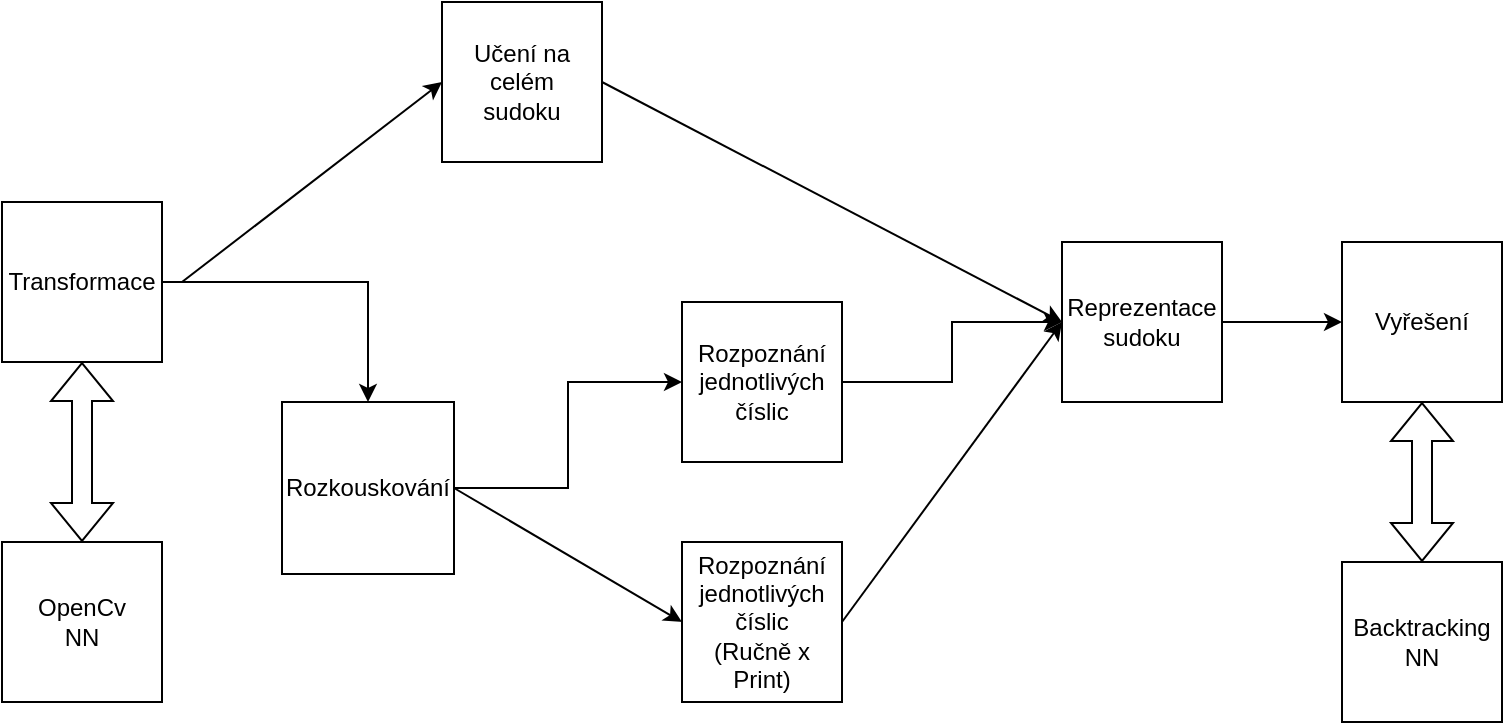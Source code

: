 <mxfile version="18.0.1" type="github"><diagram id="MibIf5_Ryms_aRNSqWzn" name="Page-1"><mxGraphModel dx="1153" dy="596" grid="0" gridSize="10" guides="1" tooltips="1" connect="1" arrows="1" fold="1" page="0" pageScale="1" pageWidth="827" pageHeight="1169" math="0" shadow="0"><root><mxCell id="0"/><mxCell id="1" parent="0"/><mxCell id="alkDGAvnIzzio48oEdzQ-3" value="" style="edgeStyle=orthogonalEdgeStyle;rounded=0;orthogonalLoop=1;jettySize=auto;html=1;" edge="1" parent="1" source="alkDGAvnIzzio48oEdzQ-1" target="alkDGAvnIzzio48oEdzQ-4"><mxGeometry relative="1" as="geometry"/></mxCell><mxCell id="alkDGAvnIzzio48oEdzQ-1" value="&lt;div&gt;Transformace&lt;/div&gt;" style="whiteSpace=wrap;html=1;aspect=fixed;" vertex="1" parent="1"><mxGeometry x="30" y="200" width="80" height="80" as="geometry"/></mxCell><mxCell id="alkDGAvnIzzio48oEdzQ-2" value="&lt;div&gt;Učení na celém&lt;/div&gt;&lt;div&gt;sudoku&lt;br&gt;&lt;/div&gt;" style="whiteSpace=wrap;html=1;aspect=fixed;" vertex="1" parent="1"><mxGeometry x="250" y="100" width="80" height="80" as="geometry"/></mxCell><mxCell id="alkDGAvnIzzio48oEdzQ-6" value="" style="edgeStyle=orthogonalEdgeStyle;rounded=0;orthogonalLoop=1;jettySize=auto;html=1;" edge="1" parent="1" source="alkDGAvnIzzio48oEdzQ-4" target="alkDGAvnIzzio48oEdzQ-5"><mxGeometry relative="1" as="geometry"/></mxCell><mxCell id="alkDGAvnIzzio48oEdzQ-4" value="Rozkouskování" style="whiteSpace=wrap;html=1;aspect=fixed;" vertex="1" parent="1"><mxGeometry x="170" y="300" width="86" height="86" as="geometry"/></mxCell><mxCell id="alkDGAvnIzzio48oEdzQ-12" value="" style="edgeStyle=orthogonalEdgeStyle;rounded=0;orthogonalLoop=1;jettySize=auto;html=1;" edge="1" parent="1" source="alkDGAvnIzzio48oEdzQ-5" target="alkDGAvnIzzio48oEdzQ-10"><mxGeometry relative="1" as="geometry"/></mxCell><mxCell id="alkDGAvnIzzio48oEdzQ-5" value="Rozpoznání jednotlivých číslic" style="whiteSpace=wrap;html=1;aspect=fixed;" vertex="1" parent="1"><mxGeometry x="370" y="250" width="80" height="80" as="geometry"/></mxCell><mxCell id="alkDGAvnIzzio48oEdzQ-7" value="&lt;div&gt;Rozpoznání jednotlivých číslic&lt;/div&gt;&lt;div&gt;(Ručně x Print)&lt;br&gt;&lt;/div&gt;" style="whiteSpace=wrap;html=1;aspect=fixed;" vertex="1" parent="1"><mxGeometry x="370" y="370" width="80" height="80" as="geometry"/></mxCell><mxCell id="alkDGAvnIzzio48oEdzQ-8" value="" style="endArrow=classic;html=1;rounded=0;exitX=1;exitY=0.5;exitDx=0;exitDy=0;entryX=0;entryY=0.5;entryDx=0;entryDy=0;" edge="1" parent="1" source="alkDGAvnIzzio48oEdzQ-4" target="alkDGAvnIzzio48oEdzQ-7"><mxGeometry width="50" height="50" relative="1" as="geometry"><mxPoint x="240" y="300" as="sourcePoint"/><mxPoint x="290" y="250" as="targetPoint"/></mxGeometry></mxCell><mxCell id="alkDGAvnIzzio48oEdzQ-9" value="" style="endArrow=classic;html=1;rounded=0;entryX=0;entryY=0.5;entryDx=0;entryDy=0;" edge="1" parent="1" target="alkDGAvnIzzio48oEdzQ-2"><mxGeometry width="50" height="50" relative="1" as="geometry"><mxPoint x="120" y="240" as="sourcePoint"/><mxPoint x="290" y="250" as="targetPoint"/></mxGeometry></mxCell><mxCell id="alkDGAvnIzzio48oEdzQ-10" value="Reprezentace sudoku" style="whiteSpace=wrap;html=1;aspect=fixed;" vertex="1" parent="1"><mxGeometry x="560" y="220" width="80" height="80" as="geometry"/></mxCell><mxCell id="alkDGAvnIzzio48oEdzQ-11" value="" style="endArrow=classic;html=1;rounded=0;exitX=1;exitY=0.5;exitDx=0;exitDy=0;entryX=0;entryY=0.5;entryDx=0;entryDy=0;" edge="1" parent="1" source="alkDGAvnIzzio48oEdzQ-2" target="alkDGAvnIzzio48oEdzQ-10"><mxGeometry width="50" height="50" relative="1" as="geometry"><mxPoint x="390" y="260" as="sourcePoint"/><mxPoint x="440" y="210" as="targetPoint"/></mxGeometry></mxCell><mxCell id="alkDGAvnIzzio48oEdzQ-13" value="" style="endArrow=classic;html=1;rounded=0;" edge="1" parent="1"><mxGeometry width="50" height="50" relative="1" as="geometry"><mxPoint x="450" y="410" as="sourcePoint"/><mxPoint x="560" y="260" as="targetPoint"/></mxGeometry></mxCell><mxCell id="alkDGAvnIzzio48oEdzQ-14" value="Vyřešení" style="whiteSpace=wrap;html=1;aspect=fixed;" vertex="1" parent="1"><mxGeometry x="700" y="220" width="80" height="80" as="geometry"/></mxCell><mxCell id="alkDGAvnIzzio48oEdzQ-15" value="" style="endArrow=classic;html=1;rounded=0;entryX=0;entryY=0.5;entryDx=0;entryDy=0;exitX=1;exitY=0.5;exitDx=0;exitDy=0;" edge="1" parent="1" source="alkDGAvnIzzio48oEdzQ-10" target="alkDGAvnIzzio48oEdzQ-14"><mxGeometry width="50" height="50" relative="1" as="geometry"><mxPoint x="370" y="260" as="sourcePoint"/><mxPoint x="420" y="210" as="targetPoint"/></mxGeometry></mxCell><mxCell id="alkDGAvnIzzio48oEdzQ-16" value="&lt;div&gt;OpenCv&lt;/div&gt;&lt;div&gt;NN&lt;/div&gt;" style="whiteSpace=wrap;html=1;aspect=fixed;" vertex="1" parent="1"><mxGeometry x="30" y="370" width="80" height="80" as="geometry"/></mxCell><mxCell id="alkDGAvnIzzio48oEdzQ-17" value="" style="shape=flexArrow;endArrow=classic;startArrow=classic;html=1;rounded=0;entryX=0.5;entryY=1;entryDx=0;entryDy=0;exitX=0.5;exitY=0;exitDx=0;exitDy=0;" edge="1" parent="1" source="alkDGAvnIzzio48oEdzQ-16" target="alkDGAvnIzzio48oEdzQ-1"><mxGeometry width="100" height="100" relative="1" as="geometry"><mxPoint x="350" y="290" as="sourcePoint"/><mxPoint x="450" y="190" as="targetPoint"/></mxGeometry></mxCell><mxCell id="alkDGAvnIzzio48oEdzQ-18" value="" style="shape=flexArrow;endArrow=classic;startArrow=classic;html=1;rounded=0;entryX=0.5;entryY=1;entryDx=0;entryDy=0;" edge="1" parent="1" target="alkDGAvnIzzio48oEdzQ-14"><mxGeometry width="100" height="100" relative="1" as="geometry"><mxPoint x="740" y="380" as="sourcePoint"/><mxPoint x="450" y="190" as="targetPoint"/></mxGeometry></mxCell><mxCell id="alkDGAvnIzzio48oEdzQ-19" value="&lt;div&gt;Backtracking&lt;/div&gt;&lt;div&gt;NN&lt;br&gt;&lt;/div&gt;" style="whiteSpace=wrap;html=1;aspect=fixed;" vertex="1" parent="1"><mxGeometry x="700" y="380" width="80" height="80" as="geometry"/></mxCell></root></mxGraphModel></diagram></mxfile>